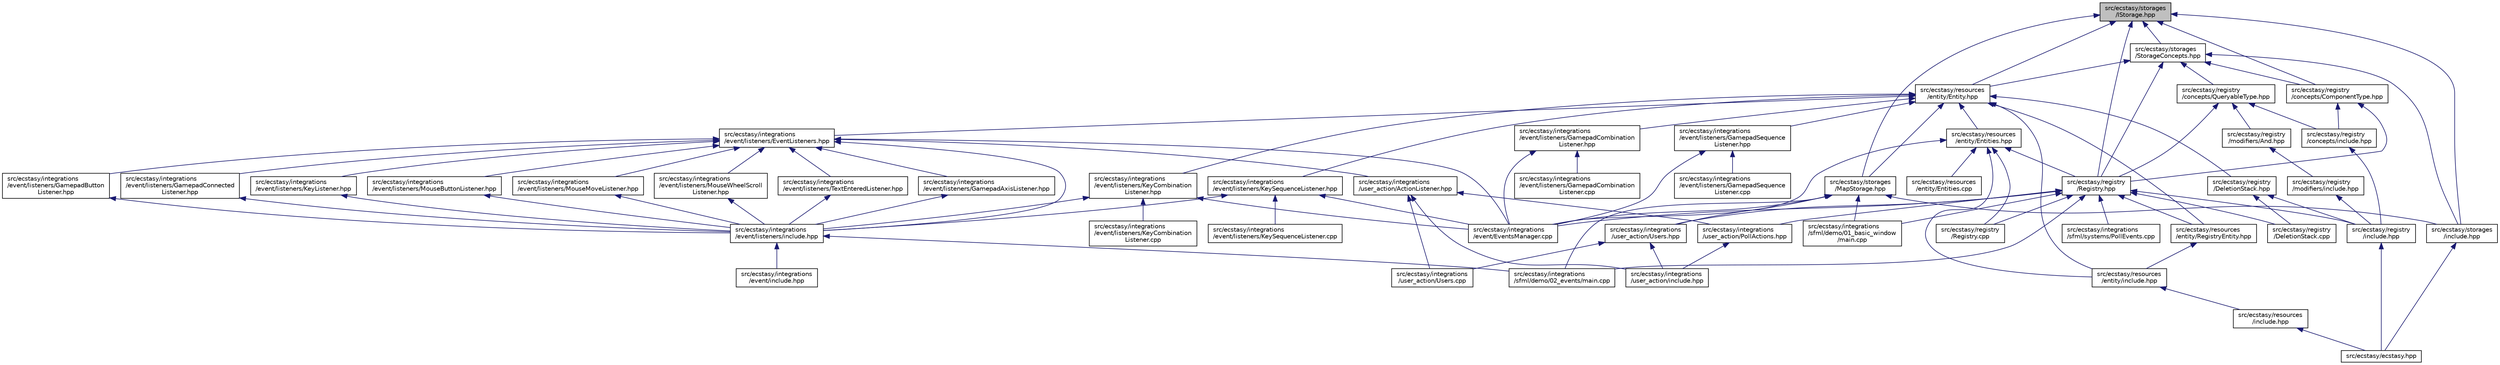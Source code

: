 digraph "src/ecstasy/storages/IStorage.hpp"
{
 // LATEX_PDF_SIZE
  edge [fontname="Helvetica",fontsize="10",labelfontname="Helvetica",labelfontsize="10"];
  node [fontname="Helvetica",fontsize="10",shape=record];
  Node1 [label="src/ecstasy/storages\l/IStorage.hpp",height=0.2,width=0.4,color="black", fillcolor="grey75", style="filled", fontcolor="black",tooltip=" "];
  Node1 -> Node2 [dir="back",color="midnightblue",fontsize="10",style="solid",fontname="Helvetica"];
  Node2 [label="src/ecstasy/registry\l/concepts/ComponentType.hpp",height=0.2,width=0.4,color="black", fillcolor="white", style="filled",URL="$_component_type_8hpp.html",tooltip=" "];
  Node2 -> Node3 [dir="back",color="midnightblue",fontsize="10",style="solid",fontname="Helvetica"];
  Node3 [label="src/ecstasy/registry\l/concepts/include.hpp",height=0.2,width=0.4,color="black", fillcolor="white", style="filled",URL="$registry_2concepts_2include_8hpp.html",tooltip=" "];
  Node3 -> Node4 [dir="back",color="midnightblue",fontsize="10",style="solid",fontname="Helvetica"];
  Node4 [label="src/ecstasy/registry\l/include.hpp",height=0.2,width=0.4,color="black", fillcolor="white", style="filled",URL="$registry_2include_8hpp.html",tooltip=" "];
  Node4 -> Node5 [dir="back",color="midnightblue",fontsize="10",style="solid",fontname="Helvetica"];
  Node5 [label="src/ecstasy/ecstasy.hpp",height=0.2,width=0.4,color="black", fillcolor="white", style="filled",URL="$ecstasy_8hpp.html",tooltip=" "];
  Node2 -> Node6 [dir="back",color="midnightblue",fontsize="10",style="solid",fontname="Helvetica"];
  Node6 [label="src/ecstasy/registry\l/Registry.hpp",height=0.2,width=0.4,color="black", fillcolor="white", style="filled",URL="$_registry_8hpp.html",tooltip=" "];
  Node6 -> Node7 [dir="back",color="midnightblue",fontsize="10",style="solid",fontname="Helvetica"];
  Node7 [label="src/ecstasy/integrations\l/event/EventsManager.cpp",height=0.2,width=0.4,color="black", fillcolor="white", style="filled",URL="$_events_manager_8cpp.html",tooltip=" "];
  Node6 -> Node8 [dir="back",color="midnightblue",fontsize="10",style="solid",fontname="Helvetica"];
  Node8 [label="src/ecstasy/integrations\l/sfml/demo/01_basic_window\l/main.cpp",height=0.2,width=0.4,color="black", fillcolor="white", style="filled",URL="$01__basic__window_2main_8cpp.html",tooltip=" "];
  Node6 -> Node9 [dir="back",color="midnightblue",fontsize="10",style="solid",fontname="Helvetica"];
  Node9 [label="src/ecstasy/integrations\l/sfml/demo/02_events/main.cpp",height=0.2,width=0.4,color="black", fillcolor="white", style="filled",URL="$02__events_2main_8cpp.html",tooltip=" "];
  Node6 -> Node10 [dir="back",color="midnightblue",fontsize="10",style="solid",fontname="Helvetica"];
  Node10 [label="src/ecstasy/integrations\l/sfml/systems/PollEvents.cpp",height=0.2,width=0.4,color="black", fillcolor="white", style="filled",URL="$_poll_events_8cpp.html",tooltip=" "];
  Node6 -> Node11 [dir="back",color="midnightblue",fontsize="10",style="solid",fontname="Helvetica"];
  Node11 [label="src/ecstasy/integrations\l/user_action/PollActions.hpp",height=0.2,width=0.4,color="black", fillcolor="white", style="filled",URL="$_poll_actions_8hpp.html",tooltip=" "];
  Node11 -> Node12 [dir="back",color="midnightblue",fontsize="10",style="solid",fontname="Helvetica"];
  Node12 [label="src/ecstasy/integrations\l/user_action/include.hpp",height=0.2,width=0.4,color="black", fillcolor="white", style="filled",URL="$integrations_2user__action_2include_8hpp.html",tooltip=" "];
  Node6 -> Node13 [dir="back",color="midnightblue",fontsize="10",style="solid",fontname="Helvetica"];
  Node13 [label="src/ecstasy/integrations\l/user_action/Users.hpp",height=0.2,width=0.4,color="black", fillcolor="white", style="filled",URL="$_users_8hpp.html",tooltip=" "];
  Node13 -> Node12 [dir="back",color="midnightblue",fontsize="10",style="solid",fontname="Helvetica"];
  Node13 -> Node14 [dir="back",color="midnightblue",fontsize="10",style="solid",fontname="Helvetica"];
  Node14 [label="src/ecstasy/integrations\l/user_action/Users.cpp",height=0.2,width=0.4,color="black", fillcolor="white", style="filled",URL="$_users_8cpp.html",tooltip=" "];
  Node6 -> Node15 [dir="back",color="midnightblue",fontsize="10",style="solid",fontname="Helvetica"];
  Node15 [label="src/ecstasy/registry\l/DeletionStack.cpp",height=0.2,width=0.4,color="black", fillcolor="white", style="filled",URL="$_deletion_stack_8cpp.html",tooltip=" "];
  Node6 -> Node4 [dir="back",color="midnightblue",fontsize="10",style="solid",fontname="Helvetica"];
  Node6 -> Node16 [dir="back",color="midnightblue",fontsize="10",style="solid",fontname="Helvetica"];
  Node16 [label="src/ecstasy/registry\l/Registry.cpp",height=0.2,width=0.4,color="black", fillcolor="white", style="filled",URL="$_registry_8cpp.html",tooltip=" "];
  Node6 -> Node17 [dir="back",color="midnightblue",fontsize="10",style="solid",fontname="Helvetica"];
  Node17 [label="src/ecstasy/resources\l/entity/RegistryEntity.hpp",height=0.2,width=0.4,color="black", fillcolor="white", style="filled",URL="$_registry_entity_8hpp.html",tooltip=" "];
  Node17 -> Node18 [dir="back",color="midnightblue",fontsize="10",style="solid",fontname="Helvetica"];
  Node18 [label="src/ecstasy/resources\l/entity/include.hpp",height=0.2,width=0.4,color="black", fillcolor="white", style="filled",URL="$resources_2entity_2include_8hpp.html",tooltip=" "];
  Node18 -> Node19 [dir="back",color="midnightblue",fontsize="10",style="solid",fontname="Helvetica"];
  Node19 [label="src/ecstasy/resources\l/include.hpp",height=0.2,width=0.4,color="black", fillcolor="white", style="filled",URL="$resources_2include_8hpp.html",tooltip=" "];
  Node19 -> Node5 [dir="back",color="midnightblue",fontsize="10",style="solid",fontname="Helvetica"];
  Node1 -> Node6 [dir="back",color="midnightblue",fontsize="10",style="solid",fontname="Helvetica"];
  Node1 -> Node20 [dir="back",color="midnightblue",fontsize="10",style="solid",fontname="Helvetica"];
  Node20 [label="src/ecstasy/resources\l/entity/Entity.hpp",height=0.2,width=0.4,color="black", fillcolor="white", style="filled",URL="$_entity_8hpp.html",tooltip=" "];
  Node20 -> Node21 [dir="back",color="midnightblue",fontsize="10",style="solid",fontname="Helvetica"];
  Node21 [label="src/ecstasy/integrations\l/event/listeners/EventListeners.hpp",height=0.2,width=0.4,color="black", fillcolor="white", style="filled",URL="$_event_listeners_8hpp.html",tooltip=" "];
  Node21 -> Node7 [dir="back",color="midnightblue",fontsize="10",style="solid",fontname="Helvetica"];
  Node21 -> Node22 [dir="back",color="midnightblue",fontsize="10",style="solid",fontname="Helvetica"];
  Node22 [label="src/ecstasy/integrations\l/event/listeners/GamepadAxisListener.hpp",height=0.2,width=0.4,color="black", fillcolor="white", style="filled",URL="$_gamepad_axis_listener_8hpp.html",tooltip=" "];
  Node22 -> Node23 [dir="back",color="midnightblue",fontsize="10",style="solid",fontname="Helvetica"];
  Node23 [label="src/ecstasy/integrations\l/event/listeners/include.hpp",height=0.2,width=0.4,color="black", fillcolor="white", style="filled",URL="$integrations_2event_2listeners_2include_8hpp.html",tooltip=" "];
  Node23 -> Node24 [dir="back",color="midnightblue",fontsize="10",style="solid",fontname="Helvetica"];
  Node24 [label="src/ecstasy/integrations\l/event/include.hpp",height=0.2,width=0.4,color="black", fillcolor="white", style="filled",URL="$integrations_2event_2include_8hpp.html",tooltip=" "];
  Node23 -> Node9 [dir="back",color="midnightblue",fontsize="10",style="solid",fontname="Helvetica"];
  Node21 -> Node25 [dir="back",color="midnightblue",fontsize="10",style="solid",fontname="Helvetica"];
  Node25 [label="src/ecstasy/integrations\l/event/listeners/GamepadButton\lListener.hpp",height=0.2,width=0.4,color="black", fillcolor="white", style="filled",URL="$_gamepad_button_listener_8hpp.html",tooltip=" "];
  Node25 -> Node23 [dir="back",color="midnightblue",fontsize="10",style="solid",fontname="Helvetica"];
  Node21 -> Node26 [dir="back",color="midnightblue",fontsize="10",style="solid",fontname="Helvetica"];
  Node26 [label="src/ecstasy/integrations\l/event/listeners/GamepadConnected\lListener.hpp",height=0.2,width=0.4,color="black", fillcolor="white", style="filled",URL="$_gamepad_connected_listener_8hpp.html",tooltip=" "];
  Node26 -> Node23 [dir="back",color="midnightblue",fontsize="10",style="solid",fontname="Helvetica"];
  Node21 -> Node23 [dir="back",color="midnightblue",fontsize="10",style="solid",fontname="Helvetica"];
  Node21 -> Node27 [dir="back",color="midnightblue",fontsize="10",style="solid",fontname="Helvetica"];
  Node27 [label="src/ecstasy/integrations\l/event/listeners/KeyListener.hpp",height=0.2,width=0.4,color="black", fillcolor="white", style="filled",URL="$_key_listener_8hpp.html",tooltip=" "];
  Node27 -> Node23 [dir="back",color="midnightblue",fontsize="10",style="solid",fontname="Helvetica"];
  Node21 -> Node28 [dir="back",color="midnightblue",fontsize="10",style="solid",fontname="Helvetica"];
  Node28 [label="src/ecstasy/integrations\l/event/listeners/MouseButtonListener.hpp",height=0.2,width=0.4,color="black", fillcolor="white", style="filled",URL="$_mouse_button_listener_8hpp.html",tooltip=" "];
  Node28 -> Node23 [dir="back",color="midnightblue",fontsize="10",style="solid",fontname="Helvetica"];
  Node21 -> Node29 [dir="back",color="midnightblue",fontsize="10",style="solid",fontname="Helvetica"];
  Node29 [label="src/ecstasy/integrations\l/event/listeners/MouseMoveListener.hpp",height=0.2,width=0.4,color="black", fillcolor="white", style="filled",URL="$_mouse_move_listener_8hpp.html",tooltip=" "];
  Node29 -> Node23 [dir="back",color="midnightblue",fontsize="10",style="solid",fontname="Helvetica"];
  Node21 -> Node30 [dir="back",color="midnightblue",fontsize="10",style="solid",fontname="Helvetica"];
  Node30 [label="src/ecstasy/integrations\l/event/listeners/MouseWheelScroll\lListener.hpp",height=0.2,width=0.4,color="black", fillcolor="white", style="filled",URL="$_mouse_wheel_scroll_listener_8hpp.html",tooltip=" "];
  Node30 -> Node23 [dir="back",color="midnightblue",fontsize="10",style="solid",fontname="Helvetica"];
  Node21 -> Node31 [dir="back",color="midnightblue",fontsize="10",style="solid",fontname="Helvetica"];
  Node31 [label="src/ecstasy/integrations\l/event/listeners/TextEnteredListener.hpp",height=0.2,width=0.4,color="black", fillcolor="white", style="filled",URL="$_text_entered_listener_8hpp.html",tooltip=" "];
  Node31 -> Node23 [dir="back",color="midnightblue",fontsize="10",style="solid",fontname="Helvetica"];
  Node21 -> Node32 [dir="back",color="midnightblue",fontsize="10",style="solid",fontname="Helvetica"];
  Node32 [label="src/ecstasy/integrations\l/user_action/ActionListener.hpp",height=0.2,width=0.4,color="black", fillcolor="white", style="filled",URL="$_action_listener_8hpp.html",tooltip=" "];
  Node32 -> Node12 [dir="back",color="midnightblue",fontsize="10",style="solid",fontname="Helvetica"];
  Node32 -> Node11 [dir="back",color="midnightblue",fontsize="10",style="solid",fontname="Helvetica"];
  Node32 -> Node14 [dir="back",color="midnightblue",fontsize="10",style="solid",fontname="Helvetica"];
  Node20 -> Node33 [dir="back",color="midnightblue",fontsize="10",style="solid",fontname="Helvetica"];
  Node33 [label="src/ecstasy/integrations\l/event/listeners/GamepadCombination\lListener.hpp",height=0.2,width=0.4,color="black", fillcolor="white", style="filled",URL="$_gamepad_combination_listener_8hpp.html",tooltip=" "];
  Node33 -> Node7 [dir="back",color="midnightblue",fontsize="10",style="solid",fontname="Helvetica"];
  Node33 -> Node34 [dir="back",color="midnightblue",fontsize="10",style="solid",fontname="Helvetica"];
  Node34 [label="src/ecstasy/integrations\l/event/listeners/GamepadCombination\lListener.cpp",height=0.2,width=0.4,color="black", fillcolor="white", style="filled",URL="$_gamepad_combination_listener_8cpp.html",tooltip=" "];
  Node20 -> Node35 [dir="back",color="midnightblue",fontsize="10",style="solid",fontname="Helvetica"];
  Node35 [label="src/ecstasy/integrations\l/event/listeners/GamepadSequence\lListener.hpp",height=0.2,width=0.4,color="black", fillcolor="white", style="filled",URL="$_gamepad_sequence_listener_8hpp.html",tooltip=" "];
  Node35 -> Node7 [dir="back",color="midnightblue",fontsize="10",style="solid",fontname="Helvetica"];
  Node35 -> Node36 [dir="back",color="midnightblue",fontsize="10",style="solid",fontname="Helvetica"];
  Node36 [label="src/ecstasy/integrations\l/event/listeners/GamepadSequence\lListener.cpp",height=0.2,width=0.4,color="black", fillcolor="white", style="filled",URL="$_gamepad_sequence_listener_8cpp.html",tooltip=" "];
  Node20 -> Node37 [dir="back",color="midnightblue",fontsize="10",style="solid",fontname="Helvetica"];
  Node37 [label="src/ecstasy/integrations\l/event/listeners/KeyCombination\lListener.hpp",height=0.2,width=0.4,color="black", fillcolor="white", style="filled",URL="$_key_combination_listener_8hpp.html",tooltip=" "];
  Node37 -> Node7 [dir="back",color="midnightblue",fontsize="10",style="solid",fontname="Helvetica"];
  Node37 -> Node23 [dir="back",color="midnightblue",fontsize="10",style="solid",fontname="Helvetica"];
  Node37 -> Node38 [dir="back",color="midnightblue",fontsize="10",style="solid",fontname="Helvetica"];
  Node38 [label="src/ecstasy/integrations\l/event/listeners/KeyCombination\lListener.cpp",height=0.2,width=0.4,color="black", fillcolor="white", style="filled",URL="$_key_combination_listener_8cpp.html",tooltip=" "];
  Node20 -> Node39 [dir="back",color="midnightblue",fontsize="10",style="solid",fontname="Helvetica"];
  Node39 [label="src/ecstasy/integrations\l/event/listeners/KeySequenceListener.hpp",height=0.2,width=0.4,color="black", fillcolor="white", style="filled",URL="$_key_sequence_listener_8hpp.html",tooltip=" "];
  Node39 -> Node7 [dir="back",color="midnightblue",fontsize="10",style="solid",fontname="Helvetica"];
  Node39 -> Node23 [dir="back",color="midnightblue",fontsize="10",style="solid",fontname="Helvetica"];
  Node39 -> Node40 [dir="back",color="midnightblue",fontsize="10",style="solid",fontname="Helvetica"];
  Node40 [label="src/ecstasy/integrations\l/event/listeners/KeySequenceListener.cpp",height=0.2,width=0.4,color="black", fillcolor="white", style="filled",URL="$_key_sequence_listener_8cpp.html",tooltip=" "];
  Node20 -> Node41 [dir="back",color="midnightblue",fontsize="10",style="solid",fontname="Helvetica"];
  Node41 [label="src/ecstasy/registry\l/DeletionStack.hpp",height=0.2,width=0.4,color="black", fillcolor="white", style="filled",URL="$_deletion_stack_8hpp.html",tooltip=" "];
  Node41 -> Node15 [dir="back",color="midnightblue",fontsize="10",style="solid",fontname="Helvetica"];
  Node41 -> Node4 [dir="back",color="midnightblue",fontsize="10",style="solid",fontname="Helvetica"];
  Node20 -> Node42 [dir="back",color="midnightblue",fontsize="10",style="solid",fontname="Helvetica"];
  Node42 [label="src/ecstasy/resources\l/entity/Entities.hpp",height=0.2,width=0.4,color="black", fillcolor="white", style="filled",URL="$_entities_8hpp.html",tooltip=" "];
  Node42 -> Node7 [dir="back",color="midnightblue",fontsize="10",style="solid",fontname="Helvetica"];
  Node42 -> Node16 [dir="back",color="midnightblue",fontsize="10",style="solid",fontname="Helvetica"];
  Node42 -> Node6 [dir="back",color="midnightblue",fontsize="10",style="solid",fontname="Helvetica"];
  Node42 -> Node43 [dir="back",color="midnightblue",fontsize="10",style="solid",fontname="Helvetica"];
  Node43 [label="src/ecstasy/resources\l/entity/Entities.cpp",height=0.2,width=0.4,color="black", fillcolor="white", style="filled",URL="$_entities_8cpp.html",tooltip=" "];
  Node42 -> Node18 [dir="back",color="midnightblue",fontsize="10",style="solid",fontname="Helvetica"];
  Node20 -> Node18 [dir="back",color="midnightblue",fontsize="10",style="solid",fontname="Helvetica"];
  Node20 -> Node17 [dir="back",color="midnightblue",fontsize="10",style="solid",fontname="Helvetica"];
  Node20 -> Node44 [dir="back",color="midnightblue",fontsize="10",style="solid",fontname="Helvetica"];
  Node44 [label="src/ecstasy/storages\l/MapStorage.hpp",height=0.2,width=0.4,color="black", fillcolor="white", style="filled",URL="$_map_storage_8hpp.html",tooltip=" "];
  Node44 -> Node7 [dir="back",color="midnightblue",fontsize="10",style="solid",fontname="Helvetica"];
  Node44 -> Node8 [dir="back",color="midnightblue",fontsize="10",style="solid",fontname="Helvetica"];
  Node44 -> Node9 [dir="back",color="midnightblue",fontsize="10",style="solid",fontname="Helvetica"];
  Node44 -> Node13 [dir="back",color="midnightblue",fontsize="10",style="solid",fontname="Helvetica"];
  Node44 -> Node45 [dir="back",color="midnightblue",fontsize="10",style="solid",fontname="Helvetica"];
  Node45 [label="src/ecstasy/storages\l/include.hpp",height=0.2,width=0.4,color="black", fillcolor="white", style="filled",URL="$storages_2include_8hpp.html",tooltip=" "];
  Node45 -> Node5 [dir="back",color="midnightblue",fontsize="10",style="solid",fontname="Helvetica"];
  Node1 -> Node45 [dir="back",color="midnightblue",fontsize="10",style="solid",fontname="Helvetica"];
  Node1 -> Node44 [dir="back",color="midnightblue",fontsize="10",style="solid",fontname="Helvetica"];
  Node1 -> Node46 [dir="back",color="midnightblue",fontsize="10",style="solid",fontname="Helvetica"];
  Node46 [label="src/ecstasy/storages\l/StorageConcepts.hpp",height=0.2,width=0.4,color="black", fillcolor="white", style="filled",URL="$_storage_concepts_8hpp.html",tooltip=" "];
  Node46 -> Node2 [dir="back",color="midnightblue",fontsize="10",style="solid",fontname="Helvetica"];
  Node46 -> Node47 [dir="back",color="midnightblue",fontsize="10",style="solid",fontname="Helvetica"];
  Node47 [label="src/ecstasy/registry\l/concepts/QueryableType.hpp",height=0.2,width=0.4,color="black", fillcolor="white", style="filled",URL="$_queryable_type_8hpp.html",tooltip=" "];
  Node47 -> Node3 [dir="back",color="midnightblue",fontsize="10",style="solid",fontname="Helvetica"];
  Node47 -> Node48 [dir="back",color="midnightblue",fontsize="10",style="solid",fontname="Helvetica"];
  Node48 [label="src/ecstasy/registry\l/modifiers/And.hpp",height=0.2,width=0.4,color="black", fillcolor="white", style="filled",URL="$registry_2modifiers_2_and_8hpp.html",tooltip=" "];
  Node48 -> Node49 [dir="back",color="midnightblue",fontsize="10",style="solid",fontname="Helvetica"];
  Node49 [label="src/ecstasy/registry\l/modifiers/include.hpp",height=0.2,width=0.4,color="black", fillcolor="white", style="filled",URL="$registry_2modifiers_2include_8hpp.html",tooltip=" "];
  Node49 -> Node4 [dir="back",color="midnightblue",fontsize="10",style="solid",fontname="Helvetica"];
  Node47 -> Node6 [dir="back",color="midnightblue",fontsize="10",style="solid",fontname="Helvetica"];
  Node46 -> Node6 [dir="back",color="midnightblue",fontsize="10",style="solid",fontname="Helvetica"];
  Node46 -> Node20 [dir="back",color="midnightblue",fontsize="10",style="solid",fontname="Helvetica"];
  Node46 -> Node45 [dir="back",color="midnightblue",fontsize="10",style="solid",fontname="Helvetica"];
}

